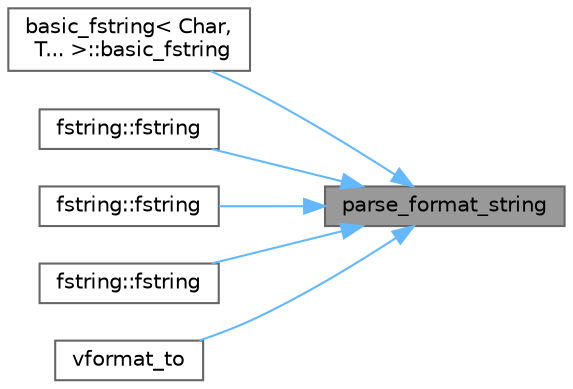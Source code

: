 digraph "parse_format_string"
{
 // LATEX_PDF_SIZE
  bgcolor="transparent";
  edge [fontname=Helvetica,fontsize=10,labelfontname=Helvetica,labelfontsize=10];
  node [fontname=Helvetica,fontsize=10,shape=box,height=0.2,width=0.4];
  rankdir="RL";
  Node1 [id="Node000001",label="parse_format_string",height=0.2,width=0.4,color="gray40", fillcolor="grey60", style="filled", fontcolor="black",tooltip=" "];
  Node1 -> Node2 [id="edge1_Node000001_Node000002",dir="back",color="steelblue1",style="solid",tooltip=" "];
  Node2 [id="Node000002",label="basic_fstring\< Char,\l T... \>::basic_fstring",height=0.2,width=0.4,color="grey40", fillcolor="white", style="filled",URL="$structbasic__fstring.html#a748f15d22cc541fd759fd735562da60e",tooltip=" "];
  Node1 -> Node3 [id="edge2_Node000001_Node000003",dir="back",color="steelblue1",style="solid",tooltip=" "];
  Node3 [id="Node000003",label="fstring::fstring",height=0.2,width=0.4,color="grey40", fillcolor="white", style="filled",URL="$structfstring.html#aba82141566a13150c1f2f69b026278c5",tooltip=" "];
  Node1 -> Node4 [id="edge3_Node000001_Node000004",dir="back",color="steelblue1",style="solid",tooltip=" "];
  Node4 [id="Node000004",label="fstring::fstring",height=0.2,width=0.4,color="grey40", fillcolor="white", style="filled",URL="$structfstring.html#a035cd97b58de31e59b5458a3c837cbff",tooltip=" "];
  Node1 -> Node5 [id="edge4_Node000001_Node000005",dir="back",color="steelblue1",style="solid",tooltip=" "];
  Node5 [id="Node000005",label="fstring::fstring",height=0.2,width=0.4,color="grey40", fillcolor="white", style="filled",URL="$structfstring.html#ac5ff2671a12eb50166b26da15763c10f",tooltip=" "];
  Node1 -> Node6 [id="edge5_Node000001_Node000006",dir="back",color="steelblue1",style="solid",tooltip=" "];
  Node6 [id="Node000006",label="vformat_to",height=0.2,width=0.4,color="grey40", fillcolor="white", style="filled",URL="$namespacedetail.html#a1e1116701f06dd9ac311c2d843d465af",tooltip=" "];
}
